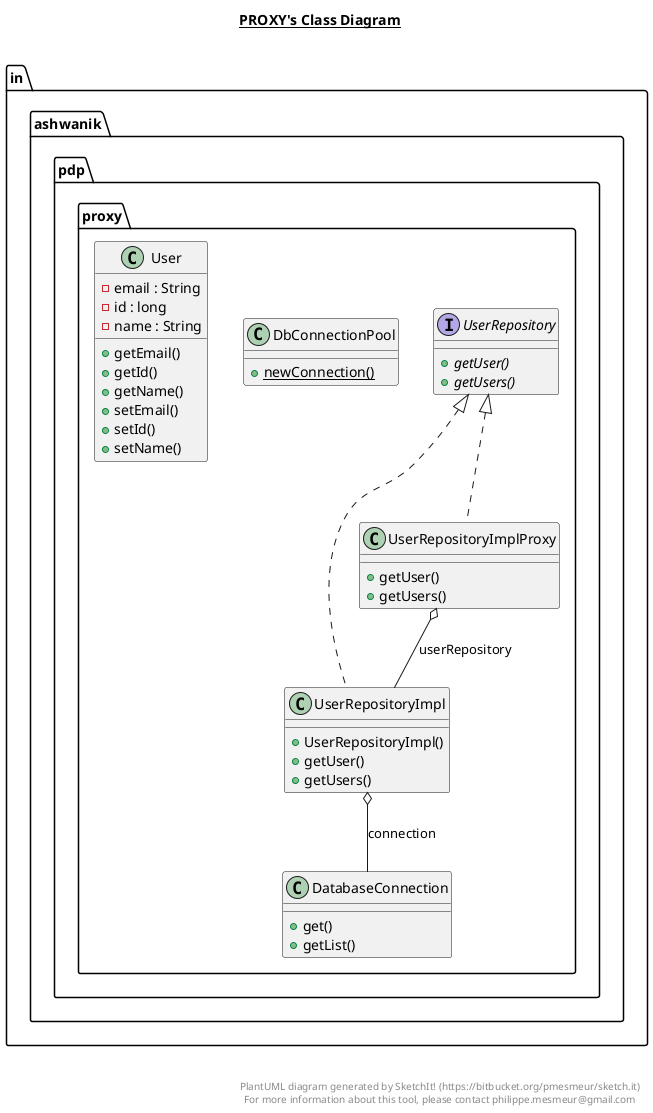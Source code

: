 @startuml

title __PROXY's Class Diagram__\n

  namespace in.ashwanik.pdp.proxy {
    class in.ashwanik.pdp.proxy.DatabaseConnection {
        + get()
        + getList()
    }
  }
  

  namespace in.ashwanik.pdp.proxy {
    class in.ashwanik.pdp.proxy.DbConnectionPool {
        {static} + newConnection()
    }
  }
  

  namespace in.ashwanik.pdp.proxy {
    class in.ashwanik.pdp.proxy.User {
        - email : String
        - id : long
        - name : String
        + getEmail()
        + getId()
        + getName()
        + setEmail()
        + setId()
        + setName()
    }
  }
  

  namespace in.ashwanik.pdp.proxy {
    interface in.ashwanik.pdp.proxy.UserRepository {
        {abstract} + getUser()
        {abstract} + getUsers()
    }
  }
  

  namespace in.ashwanik.pdp.proxy {
    class in.ashwanik.pdp.proxy.UserRepositoryImpl {
        + UserRepositoryImpl()
        + getUser()
        + getUsers()
    }
  }
  

  namespace in.ashwanik.pdp.proxy {
    class in.ashwanik.pdp.proxy.UserRepositoryImplProxy {
        + getUser()
        + getUsers()
    }
  }
  

  in.ashwanik.pdp.proxy.UserRepositoryImpl .up.|> in.ashwanik.pdp.proxy.UserRepository
  in.ashwanik.pdp.proxy.UserRepositoryImpl o-- in.ashwanik.pdp.proxy.DatabaseConnection : connection
  in.ashwanik.pdp.proxy.UserRepositoryImplProxy .up.|> in.ashwanik.pdp.proxy.UserRepository
  in.ashwanik.pdp.proxy.UserRepositoryImplProxy o-- in.ashwanik.pdp.proxy.UserRepositoryImpl : userRepository


right footer


PlantUML diagram generated by SketchIt! (https://bitbucket.org/pmesmeur/sketch.it)
For more information about this tool, please contact philippe.mesmeur@gmail.com
endfooter

@enduml

